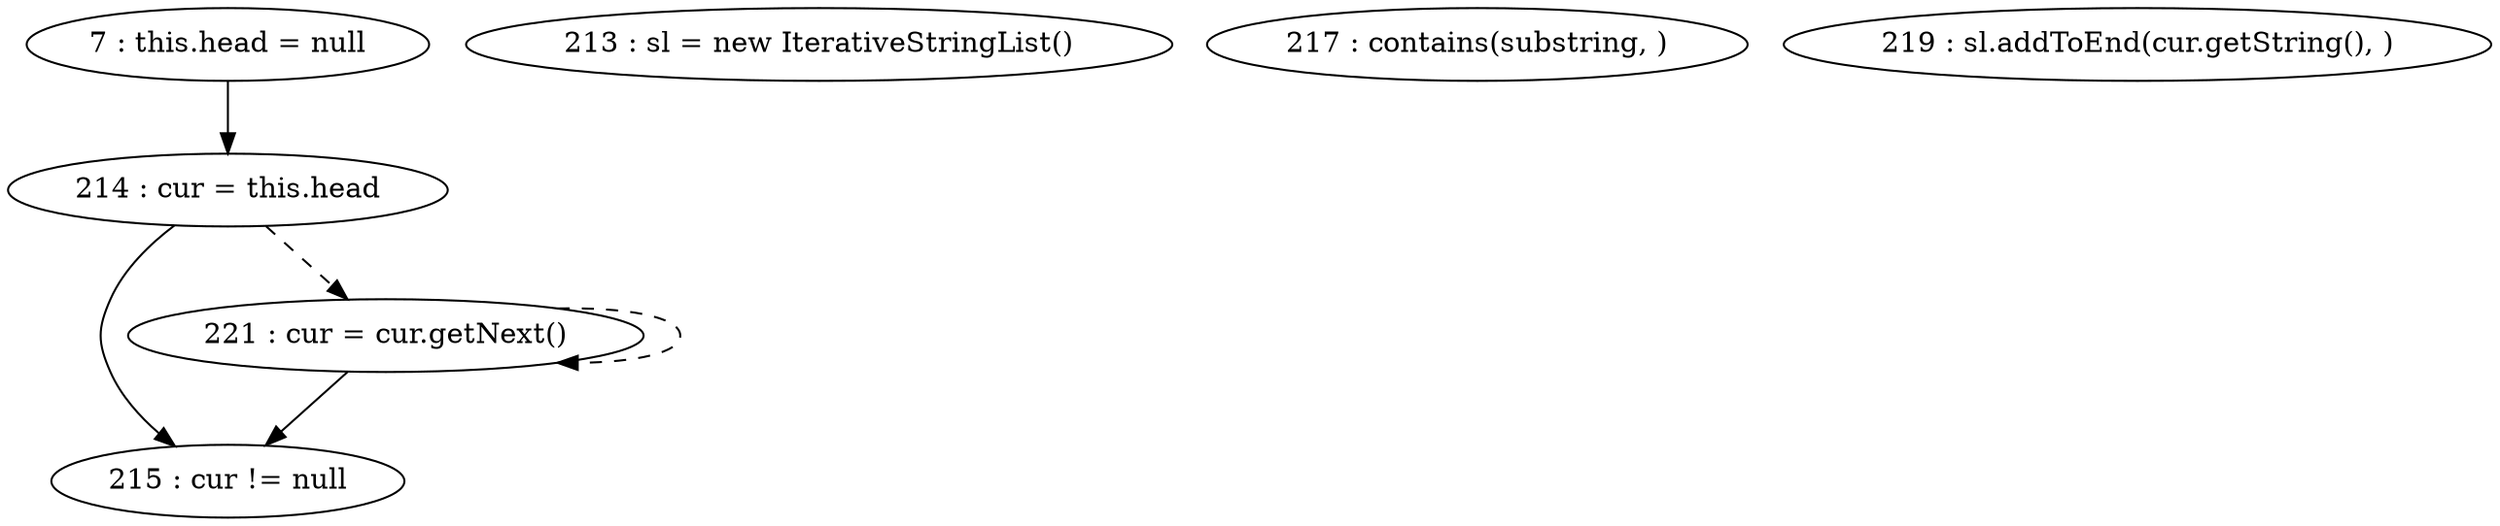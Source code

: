 digraph G {
"7 : this.head = null"
"7 : this.head = null" -> "214 : cur = this.head"
"213 : sl = new IterativeStringList()"
"214 : cur = this.head"
"214 : cur = this.head" -> "215 : cur != null"
"214 : cur = this.head" -> "221 : cur = cur.getNext()" [style=dashed]
"215 : cur != null"
"217 : contains(substring, )"
"219 : sl.addToEnd(cur.getString(), )"
"221 : cur = cur.getNext()"
"221 : cur = cur.getNext()" -> "215 : cur != null"
"221 : cur = cur.getNext()" -> "221 : cur = cur.getNext()" [style=dashed]
"215 : cur != null"
}